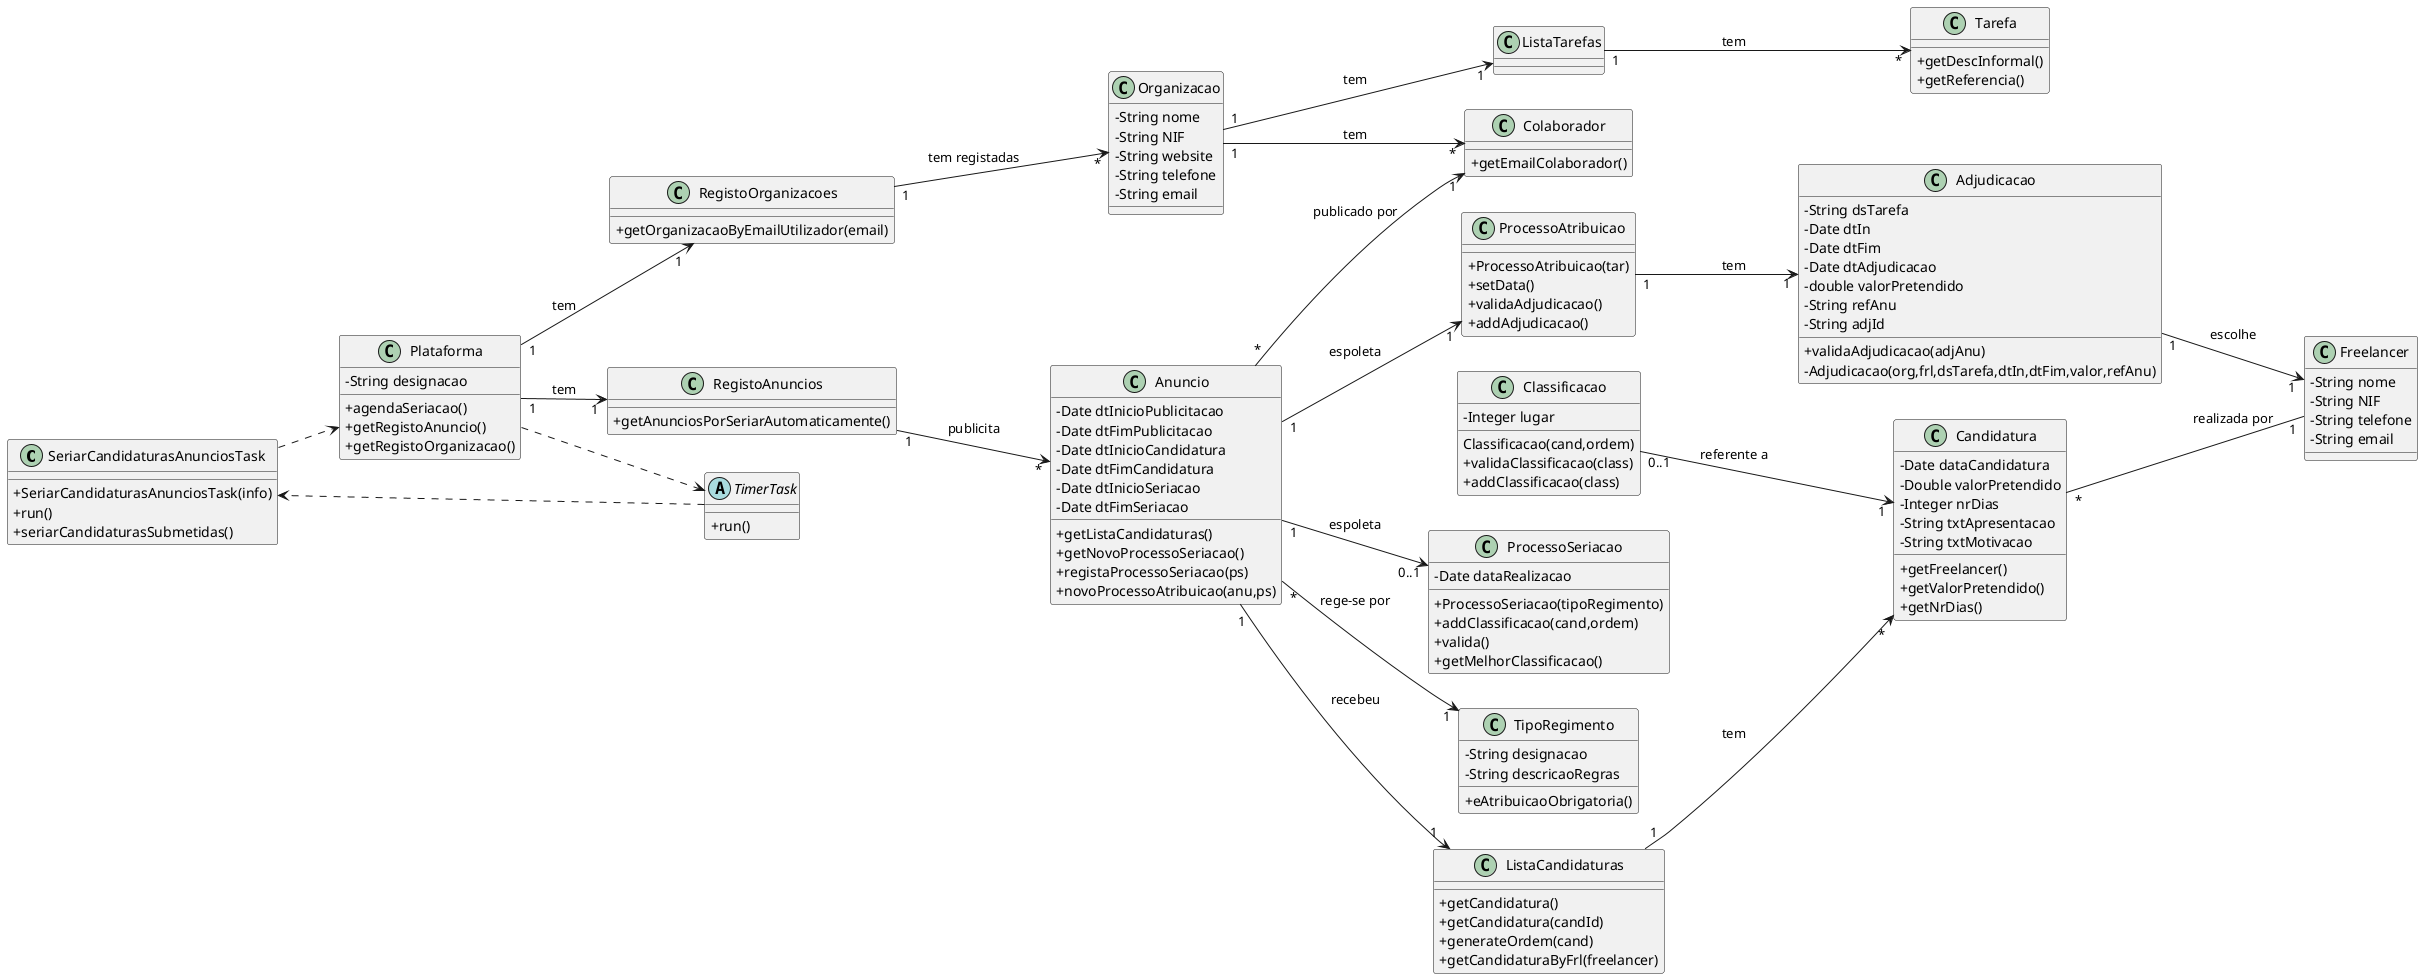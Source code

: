 @startuml
skinparam classAttributeIconSize 0
left to right direction


class SeriarCandidaturasAnunciosTask
{
+SeriarCandidaturasAnunciosTask(info)
+run()
+seriarCandidaturasSubmetidas()
}

abstract TimerTask{
+run()
}

class Plataforma {
  -String designacao
  +agendaSeriacao()
  +getRegistoAnuncio()
  +getRegistoOrganizacao()
}

class RegistoOrganizacoes {
    +getOrganizacaoByEmailUtilizador(email)
}

class RegistoAnuncios {
    +getAnunciosPorSeriarAutomaticamente()
}

class Organizacao {
  -String nome
  -String NIF
  -String website
  -String telefone
  -String email
}

class TipoRegimento
{
    -String designacao
    -String descricaoRegras
    +eAtribuicaoObrigatoria()
}


class Freelancer {
    -String nome
    -String NIF
    -String telefone
    -String email
}

class Anuncio
{
    -Date dtInicioPublicitacao
    -Date dtFimPublicitacao
    -Date dtInicioCandidatura
    -Date dtFimCandidatura
    -Date dtInicioSeriacao
    -Date dtFimSeriacao
    +getListaCandidaturas()
    +getNovoProcessoSeriacao()
    +registaProcessoSeriacao(ps)
    +novoProcessoAtribuicao(anu,ps)
}

class ListaCandidaturas
{
    +getCandidatura()
    +getCandidatura(candId)
    +generateOrdem(cand)
    +getCandidaturaByFrl(freelancer)
}
class Candidatura
{
    -Date dataCandidatura
    -Double valorPretendido
    -Integer nrDias
    -String txtApresentacao
    -String txtMotivacao
    +getFreelancer()
    +getValorPretendido()
    +getNrDias()
}

class Classificacao
{
    -Integer lugar
    Classificacao(cand,ordem)
    +validaClassificacao(class)
    +addClassificacao(class)
}

class ProcessoSeriacao
{
    -Date dataRealizacao
    +ProcessoSeriacao(tipoRegimento)
    +addClassificacao(cand,ordem)
    +valida()
    +getMelhorClassificacao()
}

class Adjudicacao {
-String dsTarefa
-Date dtIn
-Date dtFim
-Date dtAdjudicacao
-double valorPretendido
-String refAnu
-String adjId
+validaAdjudicacao(adjAnu)
-Adjudicacao(org,frl,dsTarefa,dtIn,dtFim,valor,refAnu)
}

class Tarefa{
+getDescInformal()
+getReferencia()
}

class ProcessoAtribuicao{
+ProcessoAtribuicao(tar)
+setData()
+validaAdjudicacao()
+addAdjudicacao()
}

class Colaborador{
+getEmailColaborador()
}


Plataforma ..>TimerTask
TimerTask ..> SeriarCandidaturasAnunciosTask
SeriarCandidaturasAnunciosTask ..> Plataforma

Plataforma "1" --> "1" RegistoOrganizacoes : tem
Plataforma "1" --> "1" RegistoAnuncios : tem

RegistoOrganizacoes "1" --> "*" Organizacao : tem registadas
RegistoAnuncios "1" --> "*" Anuncio : publicita

Anuncio "*" --> "1" TipoRegimento: rege-se por
Anuncio "*" --> "1" Colaborador: publicado por
Anuncio "1" --> "1" ListaCandidaturas: recebeu
ListaCandidaturas "1" --> "*" Candidatura: tem
Anuncio "1" --> "0..1" ProcessoSeriacao: espoleta

Classificacao "0..1" --> "1" Candidatura: referente a
Candidatura "*" -- "1"  Freelancer: realizada por

Organizacao "1" --> "1" ListaTarefas: tem
ListaTarefas "1" --> "*" Tarefa: tem

Organizacao "1" --> "*" Colaborador :tem

Anuncio "1" --> "1" ProcessoAtribuicao :espoleta
ProcessoAtribuicao "1" --> "1" Adjudicacao : tem

Adjudicacao "1" --> "1" Freelancer : escolhe
@enduml